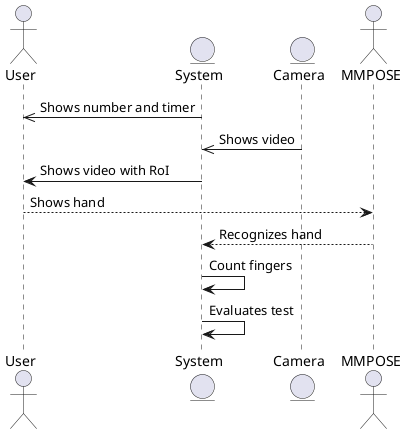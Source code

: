 @startuml finger
actor User as user
entity System as system
entity Camera as camera
actor MMPOSE as mmpose

user <<- system: Shows number and timer
system <<- camera: Shows video
user <- system: Shows video with RoI
user --> mmpose: Shows hand
system <-- mmpose: Recognizes hand 
system -> system: Count fingers
system -> system: Evaluates test
@enduml

